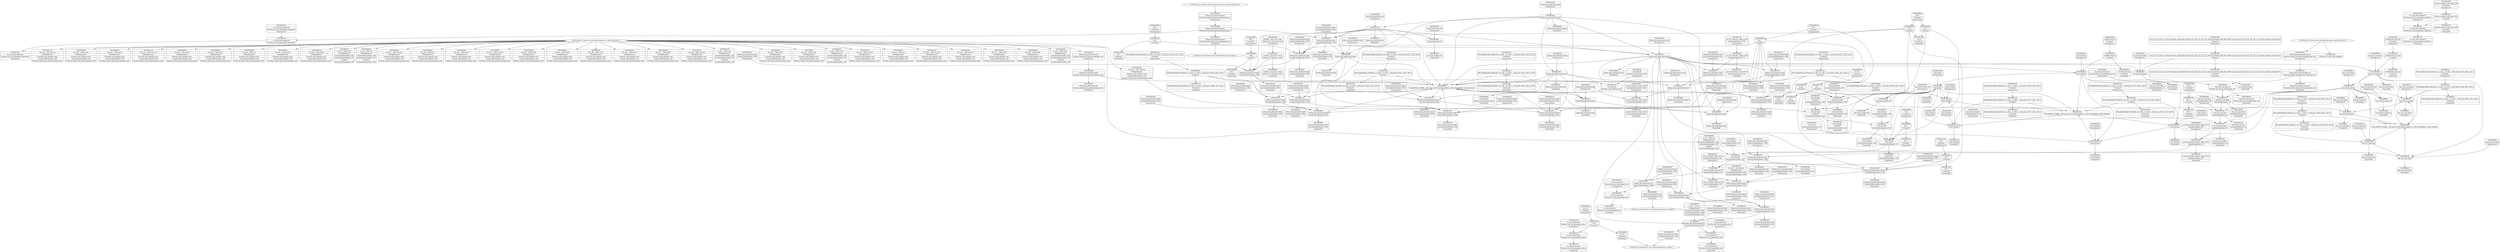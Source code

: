 digraph {
	CE0x48ff750 [shape=record,shape=Mrecord,label="{CE0x48ff750|key_ref_to_ptr:tmp2}"]
	CE0x48e0530 [shape=record,shape=Mrecord,label="{CE0x48e0530|i32_(i32,_i32,_i16,_i32,_%struct.common_audit_data*)*_bitcast_(i32_(i32,_i32,_i16,_i32,_%struct.common_audit_data.495*)*_avc_has_perm_to_i32_(i32,_i32,_i16,_i32,_%struct.common_audit_data*)*)|*Constant*}"]
	CE0x48c4290 [shape=record,shape=Mrecord,label="{CE0x48c4290|avc_has_perm:entry|*SummSource*}"]
	CE0x48fd4d0 [shape=record,shape=Mrecord,label="{CE0x48fd4d0|cred_sid:tmp6|security/selinux/hooks.c,197|*SummSink*}"]
	CE0x48d0730 [shape=record,shape=Mrecord,label="{CE0x48d0730|128:_i8*,_:_CRE_44,48_|*MultipleSource*|Function::cred_sid&Arg::cred::|security/selinux/hooks.c,196|Function::selinux_key_permission&Arg::cred::}"]
	CE0x48c0580 [shape=record,shape=Mrecord,label="{CE0x48c0580|selinux_key_permission:tmp8|security/selinux/hooks.c,5786|*SummSink*}"]
	CE0x48dab10 [shape=record,shape=Mrecord,label="{CE0x48dab10|i16_43|*Constant*}"]
	CE0x48fcec0 [shape=record,shape=Mrecord,label="{CE0x48fcec0|4:_i32,_:_CRE_16,20_|*MultipleSource*|security/selinux/hooks.c,196|security/selinux/hooks.c,197|*LoadInst*|security/selinux/hooks.c,196}"]
	CE0x48b0c90 [shape=record,shape=Mrecord,label="{CE0x48b0c90|key_ref_to_ptr:key_ref|Function::key_ref_to_ptr&Arg::key_ref::|*SummSink*}"]
	CE0x48ca480 [shape=record,shape=Mrecord,label="{CE0x48ca480|selinux_key_permission:tmp7|security/selinux/hooks.c,5784|*SummSource*}"]
	CE0x48aec30 [shape=record,shape=Mrecord,label="{CE0x48aec30|i64_1|*Constant*|*SummSource*}"]
	CE0x48cf420 [shape=record,shape=Mrecord,label="{CE0x48cf420|selinux_key_permission:tmp1|*SummSink*}"]
	CE0x48b5b20 [shape=record,shape=Mrecord,label="{CE0x48b5b20|4:_i32,_:_CRE_0,4_|*MultipleSource*|security/selinux/hooks.c,196|security/selinux/hooks.c,197|*LoadInst*|security/selinux/hooks.c,196}"]
	CE0x48b2cd0 [shape=record,shape=Mrecord,label="{CE0x48b2cd0|selinux_key_permission:if.then|*SummSource*}"]
	CE0x48c8d70 [shape=record,shape=Mrecord,label="{CE0x48c8d70|selinux_key_permission:if.then|*SummSink*}"]
	CE0x48fd800 [shape=record,shape=Mrecord,label="{CE0x48fd800|i32_1|*Constant*}"]
	CE0x49013c0 [shape=record,shape=Mrecord,label="{CE0x49013c0|i64_-2|*Constant*|*SummSink*}"]
	CE0x48e27f0 [shape=record,shape=Mrecord,label="{CE0x48e27f0|selinux_key_permission:tmp13|security/selinux/hooks.c,5792|*SummSink*}"]
	CE0x48c3f40 [shape=record,shape=Mrecord,label="{CE0x48c3f40|selinux_key_permission:tmp10|security/selinux/hooks.c,5789|*SummSink*}"]
	CE0x48e1860 [shape=record,shape=Mrecord,label="{CE0x48e1860|128:_i8*,_:_CRE_136,144_|*MultipleSource*|Function::cred_sid&Arg::cred::|security/selinux/hooks.c,196|Function::selinux_key_permission&Arg::cred::}"]
	CE0x48a4a20 [shape=record,shape=Mrecord,label="{CE0x48a4a20|i64_0|*Constant*}"]
	CE0x48fe890 [shape=record,shape=Mrecord,label="{CE0x48fe890|key_ref_to_ptr:bb|*SummSource*}"]
	CE0x5c87c90 [shape=record,shape=Mrecord,label="{CE0x5c87c90|i64*_getelementptr_inbounds_(_6_x_i64_,_6_x_i64_*___llvm_gcov_ctr421,_i64_0,_i64_4)|*Constant*|*SummSource*}"]
	CE0x48bdb30 [shape=record,shape=Mrecord,label="{CE0x48bdb30|200:_i8*,_:_CR_200,208_|*MultipleSource*|security/selinux/hooks.c,5788|security/selinux/hooks.c,5789}"]
	CE0x48e2c50 [shape=record,shape=Mrecord,label="{CE0x48e2c50|selinux_key_permission:tmp14|security/selinux/hooks.c,5792}"]
	CE0x48ae8c0 [shape=record,shape=Mrecord,label="{CE0x48ae8c0|_call_void_mcount()_#3|*SummSink*}"]
	CE0x48ccc30 [shape=record,shape=Mrecord,label="{CE0x48ccc30|selinux_key_permission:retval.0}"]
	CE0x48ebd90 [shape=record,shape=Mrecord,label="{CE0x48ebd90|selinux_key_permission:cred|Function::selinux_key_permission&Arg::cred::}"]
	CE0x48e4080 [shape=record,shape=Mrecord,label="{CE0x48e4080|selinux_key_permission:call1|security/selinux/hooks.c,5788|*SummSink*}"]
	CE0x4900650 [shape=record,shape=Mrecord,label="{CE0x4900650|key_ref_to_ptr:tmp4|include/linux/key.h,116|*SummSink*}"]
	CE0x48c4390 [shape=record,shape=Mrecord,label="{CE0x48c4390|avc_has_perm:entry|*SummSink*}"]
	CE0x48b8e10 [shape=record,shape=Mrecord,label="{CE0x48b8e10|selinux_key_permission:bb|*SummSink*}"]
	CE0x48c3400 [shape=record,shape=Mrecord,label="{CE0x48c3400|cred_sid:bb|*SummSink*}"]
	CE0x48b63d0 [shape=record,shape=Mrecord,label="{CE0x48b63d0|selinux_key_permission:tmp4|security/selinux/hooks.c,5783|*SummSink*}"]
	CE0x48e2e80 [shape=record,shape=Mrecord,label="{CE0x48e2e80|selinux_key_permission:tmp14|security/selinux/hooks.c,5792|*SummSink*}"]
	CE0x48ad620 [shape=record,shape=Mrecord,label="{CE0x48ad620|selinux_key_permission:perm|Function::selinux_key_permission&Arg::perm::}"]
	CE0x48c6c20 [shape=record,shape=Mrecord,label="{CE0x48c6c20|i64*_getelementptr_inbounds_(_2_x_i64_,_2_x_i64_*___llvm_gcov_ctr131,_i64_0,_i64_1)|*Constant*|*SummSource*}"]
	CE0x48dbce0 [shape=record,shape=Mrecord,label="{CE0x48dbce0|128:_i8*,_:_CRE_8,16_|*MultipleSource*|Function::cred_sid&Arg::cred::|security/selinux/hooks.c,196|Function::selinux_key_permission&Arg::cred::}"]
	CE0x48e87f0 [shape=record,shape=Mrecord,label="{CE0x48e87f0|GLOBAL:cred_sid|*Constant*}"]
	CE0x4900580 [shape=record,shape=Mrecord,label="{CE0x4900580|key_ref_to_ptr:tmp4|include/linux/key.h,116|*SummSource*}"]
	CE0x48c09e0 [shape=record,shape=Mrecord,label="{CE0x48c09e0|selinux_key_permission:tmp3|security/selinux/hooks.c,5783}"]
	CE0x48e3fa0 [shape=record,shape=Mrecord,label="{CE0x48e3fa0|selinux_key_permission:call1|security/selinux/hooks.c,5788|*SummSource*}"]
	"CONST[source:1(input),value:2(dynamic)][purpose:{object}][SrcIdx:0]"
	CE0x48afe10 [shape=record,shape=Mrecord,label="{CE0x48afe10|selinux_key_permission:if.end}"]
	CE0x48fea80 [shape=record,shape=Mrecord,label="{CE0x48fea80|i64*_getelementptr_inbounds_(_2_x_i64_,_2_x_i64_*___llvm_gcov_ctr422,_i64_0,_i64_0)|*Constant*}"]
	CE0x48fdd20 [shape=record,shape=Mrecord,label="{CE0x48fdd20|cred_sid:sid|security/selinux/hooks.c,197}"]
	CE0x48c0c70 [shape=record,shape=Mrecord,label="{CE0x48c0c70|i64_2|*Constant*}"]
	CE0x48febf0 [shape=record,shape=Mrecord,label="{CE0x48febf0|key_ref_to_ptr:tmp|*SummSink*}"]
	CE0x48e8860 [shape=record,shape=Mrecord,label="{CE0x48e8860|selinux_key_permission:call|security/selinux/hooks.c,5786|*SummSink*}"]
	CE0x48cc7a0 [shape=record,shape=Mrecord,label="{CE0x48cc7a0|_ret_i32_%retval.0,_!dbg_!27728|security/selinux/avc.c,775|*SummSource*}"]
	CE0x48e0400 [shape=record,shape=Mrecord,label="{CE0x48e0400|selinux_key_permission:call3|security/selinux/hooks.c,5791|*SummSink*}"]
	CE0x48baac0 [shape=record,shape=Mrecord,label="{CE0x48baac0|i64_1|*Constant*|*SummSink*}"]
	CE0x48bc160 [shape=record,shape=Mrecord,label="{CE0x48bc160|avc_has_perm:tclass|Function::avc_has_perm&Arg::tclass::|*SummSource*}"]
	CE0x48b9b20 [shape=record,shape=Mrecord,label="{CE0x48b9b20|key_ref_to_ptr:entry|*SummSource*}"]
	CE0x48d0390 [shape=record,shape=Mrecord,label="{CE0x48d0390|128:_i8*,_:_CRE_36,40_|*MultipleSource*|Function::cred_sid&Arg::cred::|security/selinux/hooks.c,196|Function::selinux_key_permission&Arg::cred::}"]
	CE0x48c47f0 [shape=record,shape=Mrecord,label="{CE0x48c47f0|avc_has_perm:ssid|Function::avc_has_perm&Arg::ssid::|*SummSink*}"]
	CE0x48fc0f0 [shape=record,shape=Mrecord,label="{CE0x48fc0f0|128:_i8*,_:_CRE_152,160_|*MultipleSource*|Function::cred_sid&Arg::cred::|security/selinux/hooks.c,196|Function::selinux_key_permission&Arg::cred::}"]
	CE0x48acde0 [shape=record,shape=Mrecord,label="{CE0x48acde0|selinux_key_permission:entry}"]
	CE0x48bd680 [shape=record,shape=Mrecord,label="{CE0x48bd680|selinux_key_permission:entry|*SummSink*}"]
	CE0x48caa90 [shape=record,shape=Mrecord,label="{CE0x48caa90|_ret_%struct.key*_%tmp5,_!dbg_!27715|include/linux/key.h,116|*SummSink*}"]
	CE0x4900160 [shape=record,shape=Mrecord,label="{CE0x4900160|_call_void_mcount()_#3|*SummSource*}"]
	CE0x48ad4c0 [shape=record,shape=Mrecord,label="{CE0x48ad4c0|selinux_key_permission:cmp|security/selinux/hooks.c,5783|*SummSink*}"]
	CE0x48b66e0 [shape=record,shape=Mrecord,label="{CE0x48b66e0|_ret_i32_%tmp6,_!dbg_!27716|security/selinux/hooks.c,197|*SummSink*}"]
	CE0x48ceff0 [shape=record,shape=Mrecord,label="{CE0x48ceff0|i64*_getelementptr_inbounds_(_6_x_i64_,_6_x_i64_*___llvm_gcov_ctr421,_i64_0,_i64_0)|*Constant*|*SummSink*}"]
	CE0x48adc20 [shape=record,shape=Mrecord,label="{CE0x48adc20|i64_2|*Constant*|*SummSource*}"]
	CE0x48cde60 [shape=record,shape=Mrecord,label="{CE0x48cde60|GLOBAL:key_ref_to_ptr|*Constant*|*SummSource*}"]
	CE0x48fc660 [shape=record,shape=Mrecord,label="{CE0x48fc660|cred_sid:tmp4|*LoadInst*|security/selinux/hooks.c,196}"]
	CE0x48bc900 [shape=record,shape=Mrecord,label="{CE0x48bc900|%struct.common_audit_data*_null|*Constant*|*SummSource*}"]
	CE0x48b8ef0 [shape=record,shape=Mrecord,label="{CE0x48b8ef0|selinux_key_permission:tmp5|security/selinux/hooks.c,5783}"]
	CE0x5c87c20 [shape=record,shape=Mrecord,label="{CE0x5c87c20|i64*_getelementptr_inbounds_(_6_x_i64_,_6_x_i64_*___llvm_gcov_ctr421,_i64_0,_i64_4)|*Constant*}"]
	CE0x48d0ad0 [shape=record,shape=Mrecord,label="{CE0x48d0ad0|128:_i8*,_:_CRE_52,56_|*MultipleSource*|Function::cred_sid&Arg::cred::|security/selinux/hooks.c,196|Function::selinux_key_permission&Arg::cred::}"]
	CE0x48cd5f0 [shape=record,shape=Mrecord,label="{CE0x48cd5f0|i32_(i32,_i32,_i16,_i32,_%struct.common_audit_data*)*_bitcast_(i32_(i32,_i32,_i16,_i32,_%struct.common_audit_data.495*)*_avc_has_perm_to_i32_(i32,_i32,_i16,_i32,_%struct.common_audit_data*)*)|*Constant*|*SummSource*}"]
	CE0x48b9020 [shape=record,shape=Mrecord,label="{CE0x48b9020|i64*_getelementptr_inbounds_(_6_x_i64_,_6_x_i64_*___llvm_gcov_ctr421,_i64_0,_i64_3)|*Constant*}"]
	CE0x48e8780 [shape=record,shape=Mrecord,label="{CE0x48e8780|selinux_key_permission:call|security/selinux/hooks.c,5786|*SummSource*}"]
	CE0x48daeb0 [shape=record,shape=Mrecord,label="{CE0x48daeb0|_call_void_mcount()_#3}"]
	CE0x48c6ad0 [shape=record,shape=Mrecord,label="{CE0x48c6ad0|cred_sid:tmp1|*SummSink*}"]
	CE0x48cdf90 [shape=record,shape=Mrecord,label="{CE0x48cdf90|GLOBAL:key_ref_to_ptr|*Constant*|*SummSink*}"]
	CE0x48baf70 [shape=record,shape=Mrecord,label="{CE0x48baf70|selinux_key_permission:call1|security/selinux/hooks.c,5788}"]
	CE0x48aa230 [shape=record,shape=Mrecord,label="{CE0x48aa230|selinux_key_permission:tmp6|security/selinux/hooks.c,5784|*SummSink*}"]
	CE0x48bcc40 [shape=record,shape=Mrecord,label="{CE0x48bcc40|_ret_i32_%retval.0,_!dbg_!27728|security/selinux/avc.c,775}"]
	CE0x48ce550 [shape=record,shape=Mrecord,label="{CE0x48ce550|selinux_key_permission:security|security/selinux/hooks.c,5789|*SummSource*}"]
	CE0x48cc170 [shape=record,shape=Mrecord,label="{CE0x48cc170|i32_5|*Constant*|*SummSink*}"]
	CE0x48dafe0 [shape=record,shape=Mrecord,label="{CE0x48dafe0|i32_0|*Constant*}"]
	CE0x48e0640 [shape=record,shape=Mrecord,label="{CE0x48e0640|128:_i8*,_:_CRE_56,64_|*MultipleSource*|Function::cred_sid&Arg::cred::|security/selinux/hooks.c,196|Function::selinux_key_permission&Arg::cred::}"]
	CE0x48b12f0 [shape=record,shape=Mrecord,label="{CE0x48b12f0|cred_sid:tmp2|*SummSource*}"]
	CE0x48bcac0 [shape=record,shape=Mrecord,label="{CE0x48bcac0|avc_has_perm:auditdata|Function::avc_has_perm&Arg::auditdata::}"]
	CE0x48c8c60 [shape=record,shape=Mrecord,label="{CE0x48c8c60|selinux_key_permission:cmp|security/selinux/hooks.c,5783}"]
	CE0x48cfc40 [shape=record,shape=Mrecord,label="{CE0x48cfc40|128:_i8*,_:_CRE_16,20_|*MultipleSource*|Function::cred_sid&Arg::cred::|security/selinux/hooks.c,196|Function::selinux_key_permission&Arg::cred::}"]
	CE0x48e0810 [shape=record,shape=Mrecord,label="{CE0x48e0810|128:_i8*,_:_CRE_64,72_|*MultipleSource*|Function::cred_sid&Arg::cred::|security/selinux/hooks.c,196|Function::selinux_key_permission&Arg::cred::}"]
	"CONST[source:1(input),value:2(dynamic)][purpose:{subject}][SrcIdx:2]"
	CE0x48ff3c0 [shape=record,shape=Mrecord,label="{CE0x48ff3c0|i64*_getelementptr_inbounds_(_2_x_i64_,_2_x_i64_*___llvm_gcov_ctr422,_i64_0,_i64_1)|*Constant*|*SummSink*}"]
	CE0x48b2e30 [shape=record,shape=Mrecord,label="{CE0x48b2e30|selinux_key_permission:key_ref|Function::selinux_key_permission&Arg::key_ref::|*SummSource*}"]
	CE0x48df7b0 [shape=record,shape=Mrecord,label="{CE0x48df7b0|selinux_key_permission:sid2|security/selinux/hooks.c,5791|*SummSink*}"]
	CE0x48e0d80 [shape=record,shape=Mrecord,label="{CE0x48e0d80|128:_i8*,_:_CRE_88,89_|*MultipleSource*|Function::cred_sid&Arg::cred::|security/selinux/hooks.c,196|Function::selinux_key_permission&Arg::cred::}"]
	CE0x48ae400 [shape=record,shape=Mrecord,label="{CE0x48ae400|selinux_key_permission:tmp2|security/selinux/hooks.c,5783|*SummSink*}"]
	CE0x48b1760 [shape=record,shape=Mrecord,label="{CE0x48b1760|cred_sid:tmp3|*SummSink*}"]
	CE0x48fc2c0 [shape=record,shape=Mrecord,label="{CE0x48fc2c0|128:_i8*,_:_CRE_160,168_|*MultipleSource*|Function::cred_sid&Arg::cred::|security/selinux/hooks.c,196|Function::selinux_key_permission&Arg::cred::}"]
	CE0x48ca370 [shape=record,shape=Mrecord,label="{CE0x48ca370|selinux_key_permission:tmp7|security/selinux/hooks.c,5784}"]
	CE0x48fd330 [shape=record,shape=Mrecord,label="{CE0x48fd330|cred_sid:tmp6|security/selinux/hooks.c,197|*SummSource*}"]
	CE0x48dad10 [shape=record,shape=Mrecord,label="{CE0x48dad10|%struct.common_audit_data*_null|*Constant*}"]
	CE0x48bc970 [shape=record,shape=Mrecord,label="{CE0x48bc970|%struct.common_audit_data*_null|*Constant*|*SummSink*}"]
	CE0x48fcb30 [shape=record,shape=Mrecord,label="{CE0x48fcb30|key_ref_to_ptr:bb}"]
	CE0x48db3f0 [shape=record,shape=Mrecord,label="{CE0x48db3f0|i32_22|*Constant*|*SummSink*}"]
	CE0x48e6470 [shape=record,shape=Mrecord,label="{CE0x48e6470|selinux_key_permission:tmp9|security/selinux/hooks.c,5786|*SummSink*}"]
	CE0x48e2ef0 [shape=record,shape=Mrecord,label="{CE0x48e2ef0|_ret_i32_%retval.0,_!dbg_!27729|security/selinux/hooks.c,5792}"]
	CE0x48ebd20 [shape=record,shape=Mrecord,label="{CE0x48ebd20|cred_sid:entry|*SummSink*}"]
	CE0x48db5a0 [shape=record,shape=Mrecord,label="{CE0x48db5a0|i32_22|*Constant*|*SummSource*}"]
	CE0x48b16f0 [shape=record,shape=Mrecord,label="{CE0x48b16f0|cred_sid:tmp3|*SummSource*}"]
	CE0x48ffb40 [shape=record,shape=Mrecord,label="{CE0x48ffb40|key_ref_to_ptr:tmp3}"]
	CE0x48b5c60 [shape=record,shape=Mrecord,label="{CE0x48b5c60|4:_i32,_:_CRE_8,12_|*MultipleSource*|security/selinux/hooks.c,196|security/selinux/hooks.c,197|*LoadInst*|security/selinux/hooks.c,196}"]
	CE0x48bbb30 [shape=record,shape=Mrecord,label="{CE0x48bbb30|cred_sid:sid|security/selinux/hooks.c,197|*SummSource*}"]
	CE0x48b23c0 [shape=record,shape=Mrecord,label="{CE0x48b23c0|i64*_getelementptr_inbounds_(_6_x_i64_,_6_x_i64_*___llvm_gcov_ctr421,_i64_0,_i64_3)|*Constant*|*SummSource*}"]
	CE0x49019e0 [shape=record,shape=Mrecord,label="{CE0x49019e0|key_ref_to_ptr:tmp5|include/linux/key.h,116|*SummSource*}"]
	CE0x48cd720 [shape=record,shape=Mrecord,label="{CE0x48cd720|i32_(i32,_i32,_i16,_i32,_%struct.common_audit_data*)*_bitcast_(i32_(i32,_i32,_i16,_i32,_%struct.common_audit_data.495*)*_avc_has_perm_to_i32_(i32,_i32,_i16,_i32,_%struct.common_audit_data*)*)|*Constant*|*SummSink*}"]
	CE0x48c2ac0 [shape=record,shape=Mrecord,label="{CE0x48c2ac0|_ret_i32_%retval.0,_!dbg_!27729|security/selinux/hooks.c,5792|*SummSink*}"]
	CE0x48cc9f0 [shape=record,shape=Mrecord,label="{CE0x48cc9f0|i64*_getelementptr_inbounds_(_6_x_i64_,_6_x_i64_*___llvm_gcov_ctr421,_i64_0,_i64_5)|*Constant*}"]
	CE0x48ffd20 [shape=record,shape=Mrecord,label="{CE0x48ffd20|key_ref_to_ptr:tmp3|*SummSource*}"]
	CE0x48cd040 [shape=record,shape=Mrecord,label="{CE0x48cd040|selinux_key_permission:retval.0|*SummSink*}"]
	CE0x48bc470 [shape=record,shape=Mrecord,label="{CE0x48bc470|avc_has_perm:requested|Function::avc_has_perm&Arg::requested::}"]
	CE0x48bc6c0 [shape=record,shape=Mrecord,label="{CE0x48bc6c0|avc_has_perm:requested|Function::avc_has_perm&Arg::requested::|*SummSink*}"]
	CE0x48ed0a0 [shape=record,shape=Mrecord,label="{CE0x48ed0a0|cred_sid:cred|Function::cred_sid&Arg::cred::|*SummSink*}"]
	CE0x48cce30 [shape=record,shape=Mrecord,label="{CE0x48cce30|selinux_key_permission:retval.0|*SummSource*}"]
	CE0x48c2ff0 [shape=record,shape=Mrecord,label="{CE0x48c2ff0|cred_sid:bb}"]
	CE0x4900740 [shape=record,shape=Mrecord,label="{CE0x4900740|i64_-2|*Constant*}"]
	CE0x48af100 [shape=record,shape=Mrecord,label="{CE0x48af100|selinux_key_permission:return|*SummSource*}"]
	CE0x48ae760 [shape=record,shape=Mrecord,label="{CE0x48ae760|i64_2|*Constant*|*SummSink*}"]
	CE0x48bc550 [shape=record,shape=Mrecord,label="{CE0x48bc550|avc_has_perm:requested|Function::avc_has_perm&Arg::requested::|*SummSource*}"]
	CE0x48df4e0 [shape=record,shape=Mrecord,label="{CE0x48df4e0|selinux_key_permission:sid2|security/selinux/hooks.c,5791}"]
	CE0x48c2990 [shape=record,shape=Mrecord,label="{CE0x48c2990|_ret_i32_%retval.0,_!dbg_!27729|security/selinux/hooks.c,5792|*SummSource*}"]
	CE0x48ce160 [shape=record,shape=Mrecord,label="{CE0x48ce160|key_ref_to_ptr:entry}"]
	"CONST[source:1(input),value:2(dynamic)][purpose:{operation}][SrcIdx:1]"
	CE0x48ff7c0 [shape=record,shape=Mrecord,label="{CE0x48ff7c0|key_ref_to_ptr:tmp2|*SummSource*}"]
	CE0x48afb50 [shape=record,shape=Mrecord,label="{CE0x48afb50|i32_0|*Constant*|*SummSource*}"]
	CE0x4901970 [shape=record,shape=Mrecord,label="{CE0x4901970|key_ref_to_ptr:tmp5|include/linux/key.h,116}"]
	CE0x48b9cf0 [shape=record,shape=Mrecord,label="{CE0x48b9cf0|selinux_key_permission:key_ref|Function::selinux_key_permission&Arg::key_ref::}"]
	CE0x48af470 [shape=record,shape=Mrecord,label="{CE0x48af470|i64_1|*Constant*}"]
	CE0x48c3da0 [shape=record,shape=Mrecord,label="{CE0x48c3da0|selinux_key_permission:tmp10|security/selinux/hooks.c,5789}"]
	CE0x48b0630 [shape=record,shape=Mrecord,label="{CE0x48b0630|GLOBAL:__llvm_gcov_ctr421|Global_var:__llvm_gcov_ctr421}"]
	CE0x48bba30 [shape=record,shape=Mrecord,label="{CE0x48bba30|GLOBAL:__llvm_gcov_ctr421|Global_var:__llvm_gcov_ctr421|*SummSink*}"]
	CE0x48b0d00 [shape=record,shape=Mrecord,label="{CE0x48b0d00|_ret_%struct.key*_%tmp5,_!dbg_!27715|include/linux/key.h,116|*SummSource*}"]
	CE0x48ffed0 [shape=record,shape=Mrecord,label="{CE0x48ffed0|_call_void_mcount()_#3}"]
	CE0x48aa1c0 [shape=record,shape=Mrecord,label="{CE0x48aa1c0|selinux_key_permission:tmp6|security/selinux/hooks.c,5784}"]
	CE0x48defa0 [shape=record,shape=Mrecord,label="{CE0x48defa0|avc_has_perm:tsid|Function::avc_has_perm&Arg::tsid::|*SummSource*}"]
	CE0x48dfa50 [shape=record,shape=Mrecord,label="{CE0x48dfa50|0:_i32,_:_CR_0,4_|*MultipleSource*|security/selinux/hooks.c,5789|security/selinux/hooks.c,5789|security/selinux/hooks.c,5791}"]
	"CONST[source:0(mediator),value:0(static)][purpose:{operation}]"
	CE0x48cfea0 [shape=record,shape=Mrecord,label="{CE0x48cfea0|128:_i8*,_:_CRE_20,24_|*MultipleSource*|Function::cred_sid&Arg::cred::|security/selinux/hooks.c,196|Function::selinux_key_permission&Arg::cred::}"]
	CE0x48b9c10 [shape=record,shape=Mrecord,label="{CE0x48b9c10|key_ref_to_ptr:entry|*SummSink*}"]
	CE0x48cc100 [shape=record,shape=Mrecord,label="{CE0x48cc100|i32_5|*Constant*|*SummSource*}"]
	CE0x48cc530 [shape=record,shape=Mrecord,label="{CE0x48cc530|avc_has_perm:auditdata|Function::avc_has_perm&Arg::auditdata::|*SummSink*}"]
	CE0x4900db0 [shape=record,shape=Mrecord,label="{CE0x4900db0|COLLAPSED:_GCMRE___llvm_gcov_ctr422_internal_global_2_x_i64_zeroinitializer:_elem_0:default:}"]
	CE0x48db330 [shape=record,shape=Mrecord,label="{CE0x48db330|i32_22|*Constant*}"]
	CE0x48cc2d0 [shape=record,shape=Mrecord,label="{CE0x48cc2d0|selinux_key_permission:security|security/selinux/hooks.c,5789}"]
	CE0x48fe9f0 [shape=record,shape=Mrecord,label="{CE0x48fe9f0|key_ref_to_ptr:bb|*SummSink*}"]
	CE0x48bb660 [shape=record,shape=Mrecord,label="{CE0x48bb660|i64_0|*Constant*|*SummSink*}"]
	CE0x48a45b0 [shape=record,shape=Mrecord,label="{CE0x48a45b0|_ret_%struct.key*_%tmp5,_!dbg_!27715|include/linux/key.h,116}"]
	"CONST[source:0(mediator),value:2(dynamic)][purpose:{subject}]"
	CE0x48acce0 [shape=record,shape=Mrecord,label="{CE0x48acce0|selinux_key_permission:bb}"]
	CE0x48e2350 [shape=record,shape=Mrecord,label="{CE0x48e2350|cred_sid:tmp|*SummSource*}"]
	CE0x48cc5d0 [shape=record,shape=Mrecord,label="{CE0x48cc5d0|avc_has_perm:auditdata|Function::avc_has_perm&Arg::auditdata::|*SummSource*}"]
	CE0x49016f0 [shape=record,shape=Mrecord,label="{CE0x49016f0|key_ref_to_ptr:and|include/linux/key.h,116|*SummSource*}"]
	CE0x48cffa0 [shape=record,shape=Mrecord,label="{CE0x48cffa0|128:_i8*,_:_CRE_24,28_|*MultipleSource*|Function::cred_sid&Arg::cred::|security/selinux/hooks.c,196|Function::selinux_key_permission&Arg::cred::}"]
	CE0x48a5120 [shape=record,shape=Mrecord,label="{CE0x48a5120|selinux_key_permission:entry|*SummSource*}"]
	CE0x48beab0 [shape=record,shape=Mrecord,label="{CE0x48beab0|i16_43|*Constant*|*SummSource*}"]
	CE0x48b1360 [shape=record,shape=Mrecord,label="{CE0x48b1360|cred_sid:tmp2|*SummSink*}"]
	CE0x48b5a10 [shape=record,shape=Mrecord,label="{CE0x48b5a10|selinux_key_permission:tmp|*SummSource*}"]
	CE0x48dfac0 [shape=record,shape=Mrecord,label="{CE0x48dfac0|selinux_key_permission:tmp12|security/selinux/hooks.c,5791}"]
	CE0x48fcdc0 [shape=record,shape=Mrecord,label="{CE0x48fcdc0|4:_i32,_:_CRE_12,16_|*MultipleSource*|security/selinux/hooks.c,196|security/selinux/hooks.c,197|*LoadInst*|security/selinux/hooks.c,196}"]
	CE0x48e14c0 [shape=record,shape=Mrecord,label="{CE0x48e14c0|128:_i8*,_:_CRE_120,128_|*MultipleSource*|Function::cred_sid&Arg::cred::|security/selinux/hooks.c,196|Function::selinux_key_permission&Arg::cred::}"]
	CE0x48ad8e0 [shape=record,shape=Mrecord,label="{CE0x48ad8e0|selinux_key_permission:if.end|*SummSink*}"]
	CE0x48c6d50 [shape=record,shape=Mrecord,label="{CE0x48c6d50|i64*_getelementptr_inbounds_(_2_x_i64_,_2_x_i64_*___llvm_gcov_ctr131,_i64_0,_i64_1)|*Constant*|*SummSink*}"]
	CE0x4901240 [shape=record,shape=Mrecord,label="{CE0x4901240|i64_-2|*Constant*|*SummSource*}"]
	CE0x48db680 [shape=record,shape=Mrecord,label="{CE0x48db680|cred_sid:security|security/selinux/hooks.c,196}"]
	CE0x48b5b90 [shape=record,shape=Mrecord,label="{CE0x48b5b90|4:_i32,_:_CRE_4,8_|*MultipleSource*|security/selinux/hooks.c,196|security/selinux/hooks.c,197|*LoadInst*|security/selinux/hooks.c,196}"]
	CE0x48db610 [shape=record,shape=Mrecord,label="{CE0x48db610|128:_i8*,_:_CRE_0,4_|*MultipleSource*|Function::cred_sid&Arg::cred::|security/selinux/hooks.c,196|Function::selinux_key_permission&Arg::cred::}"]
	CE0x48df610 [shape=record,shape=Mrecord,label="{CE0x48df610|selinux_key_permission:sid2|security/selinux/hooks.c,5791|*SummSource*}"]
	CE0x48e12f0 [shape=record,shape=Mrecord,label="{CE0x48e12f0|128:_i8*,_:_CRE_112,120_|*MultipleSource*|Function::cred_sid&Arg::cred::|security/selinux/hooks.c,196|Function::selinux_key_permission&Arg::cred::}"]
	CE0x48d5120 [shape=record,shape=Mrecord,label="{CE0x48d5120|selinux_key_permission:tmp9|security/selinux/hooks.c,5786}"]
	CE0x48d2130 [shape=record,shape=Mrecord,label="{CE0x48d2130|GLOBAL:key_ref_to_ptr|*Constant*}"]
	"CONST[source:0(mediator),value:2(dynamic)][purpose:{object}]"
	CE0x4900310 [shape=record,shape=Mrecord,label="{CE0x4900310|key_ref_to_ptr:tmp4|include/linux/key.h,116}"]
	CE0x48ecf30 [shape=record,shape=Mrecord,label="{CE0x48ecf30|_ret_i32_%tmp6,_!dbg_!27716|security/selinux/hooks.c,197}"]
	CE0x48e0090 [shape=record,shape=Mrecord,label="{CE0x48e0090|selinux_key_permission:tmp12|security/selinux/hooks.c,5791|*SummSink*}"]
	CE0x5f62160 [shape=record,shape=Mrecord,label="{CE0x5f62160|selinux_key_permission:tmp7|security/selinux/hooks.c,5784|*SummSink*}"]
	CE0x48b1820 [shape=record,shape=Mrecord,label="{CE0x48b1820|_call_void_mcount()_#3|*SummSource*}"]
	CE0x48bebe0 [shape=record,shape=Mrecord,label="{CE0x48bebe0|i16_43|*Constant*|*SummSink*}"]
	CE0x48fc490 [shape=record,shape=Mrecord,label="{CE0x48fc490|128:_i8*,_:_CRE_168,176_|*MultipleSource*|Function::cred_sid&Arg::cred::|security/selinux/hooks.c,196|Function::selinux_key_permission&Arg::cred::}"]
	CE0x48df1f0 [shape=record,shape=Mrecord,label="{CE0x48df1f0|selinux_key_permission:tmp11|security/selinux/hooks.c,5789|*SummSink*}"]
	CE0x48e2780 [shape=record,shape=Mrecord,label="{CE0x48e2780|selinux_key_permission:tmp13|security/selinux/hooks.c,5792|*SummSource*}"]
	CE0x48ae970 [shape=record,shape=Mrecord,label="{CE0x48ae970|selinux_key_permission:return}"]
	CE0x48c4750 [shape=record,shape=Mrecord,label="{CE0x48c4750|avc_has_perm:ssid|Function::avc_has_perm&Arg::ssid::|*SummSource*}"]
	CE0x48b7730 [shape=record,shape=Mrecord,label="{CE0x48b7730|i64*_getelementptr_inbounds_(_6_x_i64_,_6_x_i64_*___llvm_gcov_ctr421,_i64_0,_i64_3)|*Constant*|*SummSink*}"]
	CE0x48dfd70 [shape=record,shape=Mrecord,label="{CE0x48dfd70|selinux_key_permission:call3|security/selinux/hooks.c,5791}"]
	CE0x48ee1a0 [shape=record,shape=Mrecord,label="{CE0x48ee1a0|_ret_i32_%tmp6,_!dbg_!27716|security/selinux/hooks.c,197|*SummSource*}"]
	CE0x655c680 [shape=record,shape=Mrecord,label="{CE0x655c680|i64*_getelementptr_inbounds_(_6_x_i64_,_6_x_i64_*___llvm_gcov_ctr421,_i64_0,_i64_4)|*Constant*|*SummSink*}"]
	CE0x48e09e0 [shape=record,shape=Mrecord,label="{CE0x48e09e0|128:_i8*,_:_CRE_72,80_|*MultipleSource*|Function::cred_sid&Arg::cred::|security/selinux/hooks.c,196|Function::selinux_key_permission&Arg::cred::}"]
	CE0x48cd8c0 [shape=record,shape=Mrecord,label="{CE0x48cd8c0|avc_has_perm:entry}"]
	CE0x4900200 [shape=record,shape=Mrecord,label="{CE0x4900200|_call_void_mcount()_#3|*SummSink*}"]
	CE0x48c3280 [shape=record,shape=Mrecord,label="{CE0x48c3280|cred_sid:bb|*SummSource*}"]
	CE0x48e9a00 [shape=record,shape=Mrecord,label="{CE0x48e9a00|GLOBAL:cred_sid|*Constant*|*SummSource*}"]
	CE0x48c3e70 [shape=record,shape=Mrecord,label="{CE0x48c3e70|selinux_key_permission:tmp10|security/selinux/hooks.c,5789|*SummSource*}"]
	CE0x48ae0f0 [shape=record,shape=Mrecord,label="{CE0x48ae0f0|selinux_key_permission:if.then}"]
	CE0x48fd950 [shape=record,shape=Mrecord,label="{CE0x48fd950|i32_1|*Constant*|*SummSource*}"]
	CE0x48adee0 [shape=record,shape=Mrecord,label="{CE0x48adee0|selinux_key_permission:tmp4|security/selinux/hooks.c,5783|*SummSource*}"]
	CE0x4901b60 [shape=record,shape=Mrecord,label="{CE0x4901b60|key_ref_to_ptr:tmp5|include/linux/key.h,116|*SummSink*}"]
	CE0x48dfbd0 [shape=record,shape=Mrecord,label="{CE0x48dfbd0|selinux_key_permission:tmp12|security/selinux/hooks.c,5791|*SummSource*}"]
	CE0x48e2710 [shape=record,shape=Mrecord,label="{CE0x48e2710|selinux_key_permission:tmp13|security/selinux/hooks.c,5792}"]
	CE0x48ab520 [shape=record,shape=Mrecord,label="{CE0x48ab520|selinux_key_permission:bb|*SummSource*}"]
	CE0x48b57e0 [shape=record,shape=Mrecord,label="{CE0x48b57e0|i64*_getelementptr_inbounds_(_6_x_i64_,_6_x_i64_*___llvm_gcov_ctr421,_i64_0,_i64_0)|*Constant*|*SummSource*}"]
	CE0x48afcb0 [shape=record,shape=Mrecord,label="{CE0x48afcb0|_call_void_mcount()_#3}"]
	CE0x48af9f0 [shape=record,shape=Mrecord,label="{CE0x48af9f0|COLLAPSED:_GCMRE___llvm_gcov_ctr421_internal_global_6_x_i64_zeroinitializer:_elem_0:default:}"]
	CE0x48c25a0 [shape=record,shape=Mrecord,label="{CE0x48c25a0|i64*_getelementptr_inbounds_(_6_x_i64_,_6_x_i64_*___llvm_gcov_ctr421,_i64_0,_i64_5)|*Constant*|*SummSink*}"]
	CE0x4901650 [shape=record,shape=Mrecord,label="{CE0x4901650|key_ref_to_ptr:and|include/linux/key.h,116}"]
	CE0x48b04f0 [shape=record,shape=Mrecord,label="{CE0x48b04f0|selinux_key_permission:if.end|*SummSource*}"]
	CE0x48db840 [shape=record,shape=Mrecord,label="{CE0x48db840|cred_sid:security|security/selinux/hooks.c,196|*SummSink*}"]
	CE0x48b4520 [shape=record,shape=Mrecord,label="{CE0x48b4520|selinux_key_permission:tmp11|security/selinux/hooks.c,5789}"]
	CE0x48a5540 [shape=record,shape=Mrecord,label="{CE0x48a5540|selinux_key_permission:tmp2|security/selinux/hooks.c,5783}"]
	CE0x48b28b0 [shape=record,shape=Mrecord,label="{CE0x48b28b0|_call_void_mcount()_#3|*SummSource*}"]
	CE0x48eab10 [shape=record,shape=Mrecord,label="{CE0x48eab10|cred_sid:entry}"]
	CE0x48e7690 [shape=record,shape=Mrecord,label="{CE0x48e7690|selinux_key_permission:call|security/selinux/hooks.c,5786}"]
	CE0x48b0b10 [shape=record,shape=Mrecord,label="{CE0x48b0b10|key_ref_to_ptr:key_ref|Function::key_ref_to_ptr&Arg::key_ref::|*SummSource*}"]
	CE0x48aefa0 [shape=record,shape=Mrecord,label="{CE0x48aefa0|selinux_key_permission:tmp2|security/selinux/hooks.c,5783|*SummSource*}"]
	CE0x48dc6a0 [shape=record,shape=Mrecord,label="{CE0x48dc6a0|i64*_getelementptr_inbounds_(_2_x_i64_,_2_x_i64_*___llvm_gcov_ctr131,_i64_0,_i64_0)|*Constant*}"]
	CE0x48e0bb0 [shape=record,shape=Mrecord,label="{CE0x48e0bb0|128:_i8*,_:_CRE_80,88_|*MultipleSource*|Function::cred_sid&Arg::cred::|security/selinux/hooks.c,196|Function::selinux_key_permission&Arg::cred::}"]
	CE0x48c0470 [shape=record,shape=Mrecord,label="{CE0x48c0470|i64*_getelementptr_inbounds_(_2_x_i64_,_2_x_i64_*___llvm_gcov_ctr422,_i64_0,_i64_0)|*Constant*|*SummSink*}"]
	CE0x48b2140 [shape=record,shape=Mrecord,label="{CE0x48b2140|i64*_getelementptr_inbounds_(_2_x_i64_,_2_x_i64_*___llvm_gcov_ctr131,_i64_0,_i64_1)|*Constant*}"]
	CE0x48e6320 [shape=record,shape=Mrecord,label="{CE0x48e6320|selinux_key_permission:tmp9|security/selinux/hooks.c,5786|*SummSource*}"]
	CE0x48b6260 [shape=record,shape=Mrecord,label="{CE0x48b6260|4:_i32,_:_CRE_20,24_|*MultipleSource*|security/selinux/hooks.c,196|security/selinux/hooks.c,197|*LoadInst*|security/selinux/hooks.c,196}"]
	CE0x48fd670 [shape=record,shape=Mrecord,label="{CE0x48fd670|cred_sid:tmp5|security/selinux/hooks.c,196|*SummSource*}"]
	CE0x48c4500 [shape=record,shape=Mrecord,label="{CE0x48c4500|avc_has_perm:ssid|Function::avc_has_perm&Arg::ssid::}"]
	CE0x48cc810 [shape=record,shape=Mrecord,label="{CE0x48cc810|_ret_i32_%retval.0,_!dbg_!27728|security/selinux/avc.c,775|*SummSink*}"]
	CE0x48b1570 [shape=record,shape=Mrecord,label="{CE0x48b1570|cred_sid:tmp3}"]
	CE0x4900e20 [shape=record,shape=Mrecord,label="{CE0x4900e20|key_ref_to_ptr:tmp|*SummSource*}"]
	CE0x48b2a10 [shape=record,shape=Mrecord,label="{CE0x48b2a10|selinux_key_permission:tmp}"]
	CE0x48fdac0 [shape=record,shape=Mrecord,label="{CE0x48fdac0|i32_1|*Constant*|*SummSink*}"]
	CE0x48cd2b0 [shape=record,shape=Mrecord,label="{CE0x48cd2b0|i64*_getelementptr_inbounds_(_6_x_i64_,_6_x_i64_*___llvm_gcov_ctr421,_i64_0,_i64_5)|*Constant*|*SummSource*}"]
	CE0x48e1120 [shape=record,shape=Mrecord,label="{CE0x48e1120|128:_i8*,_:_CRE_104,112_|*MultipleSource*|Function::cred_sid&Arg::cred::|security/selinux/hooks.c,196|Function::selinux_key_permission&Arg::cred::}"]
	CE0x48b2b70 [shape=record,shape=Mrecord,label="{CE0x48b2b70|selinux_key_permission:perm|Function::selinux_key_permission&Arg::perm::|*SummSink*}"]
	CE0x48fecf0 [shape=record,shape=Mrecord,label="{CE0x48fecf0|key_ref_to_ptr:tmp1|*SummSource*}"]
	CE0x48b1f80 [shape=record,shape=Mrecord,label="{CE0x48b1f80|cred_sid:tmp1|*SummSource*}"]
	CE0x48b2f30 [shape=record,shape=Mrecord,label="{CE0x48b2f30|selinux_key_permission:key_ref|Function::selinux_key_permission&Arg::key_ref::|*SummSink*}"]
	CE0x48fd6e0 [shape=record,shape=Mrecord,label="{CE0x48fd6e0|cred_sid:tmp5|security/selinux/hooks.c,196|*SummSink*}"]
	CE0x48fed60 [shape=record,shape=Mrecord,label="{CE0x48fed60|key_ref_to_ptr:tmp1|*SummSink*}"]
	CE0x48fd190 [shape=record,shape=Mrecord,label="{CE0x48fd190|cred_sid:tmp6|security/selinux/hooks.c,197}"]
	CE0x48ae6b0 [shape=record,shape=Mrecord,label="{CE0x48ae6b0|selinux_key_permission:perm|Function::selinux_key_permission&Arg::perm::|*SummSource*}"]
	CE0x48aa2a0 [shape=record,shape=Mrecord,label="{CE0x48aa2a0|selinux_key_permission:tmp6|security/selinux/hooks.c,5784|*SummSource*}"]
	CE0x48d4f70 [shape=record,shape=Mrecord,label="{CE0x48d4f70|cred_sid:tmp}"]
	CE0x48b1f10 [shape=record,shape=Mrecord,label="{CE0x48b1f10|cred_sid:tmp1}"]
	CE0x48ff210 [shape=record,shape=Mrecord,label="{CE0x48ff210|i64*_getelementptr_inbounds_(_2_x_i64_,_2_x_i64_*___llvm_gcov_ctr422,_i64_0,_i64_1)|*Constant*|*SummSource*}"]
	CE0x48d0560 [shape=record,shape=Mrecord,label="{CE0x48d0560|128:_i8*,_:_CRE_40,44_|*MultipleSource*|Function::cred_sid&Arg::cred::|security/selinux/hooks.c,196|Function::selinux_key_permission&Arg::cred::}"]
	CE0x48adf90 [shape=record,shape=Mrecord,label="{CE0x48adf90|selinux_key_permission:tmp1|*SummSource*}"]
	CE0x48dc5a0 [shape=record,shape=Mrecord,label="{CE0x48dc5a0|COLLAPSED:_GCMRE___llvm_gcov_ctr131_internal_global_2_x_i64_zeroinitializer:_elem_0:default:}"]
	CE0x4901450 [shape=record,shape=Mrecord,label="{CE0x4901450|key_ref_to_ptr:and|include/linux/key.h,116|*SummSink*}"]
	CE0x48fdb50 [shape=record,shape=Mrecord,label="{CE0x48fdb50|cred_sid:sid|security/selinux/hooks.c,197|*SummSink*}"]
	CE0x48ecfa0 [shape=record,shape=Mrecord,label="{CE0x48ecfa0|cred_sid:cred|Function::cred_sid&Arg::cred::|*SummSource*}"]
	CE0x48ebe00 [shape=record,shape=Mrecord,label="{CE0x48ebe00|selinux_key_permission:cred|Function::selinux_key_permission&Arg::cred::|*SummSource*}"]
	CE0x48df120 [shape=record,shape=Mrecord,label="{CE0x48df120|selinux_key_permission:tmp11|security/selinux/hooks.c,5789|*SummSource*}"]
	CE0x48c12e0 [shape=record,shape=Mrecord,label="{CE0x48c12e0|i32_0|*Constant*|*SummSink*}"]
	CE0x48ed110 [shape=record,shape=Mrecord,label="{CE0x48ed110|cred_sid:cred|Function::cred_sid&Arg::cred::}"]
	CE0x48c7110 [shape=record,shape=Mrecord,label="{CE0x48c7110|cred_sid:tmp2}"]
	CE0x48bb5f0 [shape=record,shape=Mrecord,label="{CE0x48bb5f0|i64_0|*Constant*|*SummSource*}"]
	CE0x48cabe0 [shape=record,shape=Mrecord,label="{CE0x48cabe0|i32_5|*Constant*}"]
	CE0x48d0900 [shape=record,shape=Mrecord,label="{CE0x48d0900|128:_i8*,_:_CRE_48,52_|*MultipleSource*|Function::cred_sid&Arg::cred::|security/selinux/hooks.c,196|Function::selinux_key_permission&Arg::cred::}"]
	CE0x48cf370 [shape=record,shape=Mrecord,label="{CE0x48cf370|selinux_key_permission:tmp|*SummSink*}"]
	CE0x48ce4b0 [shape=record,shape=Mrecord,label="{CE0x48ce4b0|selinux_key_permission:security|security/selinux/hooks.c,5789|*SummSink*}"]
	CE0x48e02d0 [shape=record,shape=Mrecord,label="{CE0x48e02d0|selinux_key_permission:call3|security/selinux/hooks.c,5791|*SummSource*}"]
	CE0x48e1690 [shape=record,shape=Mrecord,label="{CE0x48e1690|128:_i8*,_:_CRE_128,136_|*MultipleSource*|Function::cred_sid&Arg::cred::|security/selinux/hooks.c,196|Function::selinux_key_permission&Arg::cred::}"]
	CE0x48c0310 [shape=record,shape=Mrecord,label="{CE0x48c0310|i64*_getelementptr_inbounds_(_2_x_i64_,_2_x_i64_*___llvm_gcov_ctr422,_i64_0,_i64_0)|*Constant*|*SummSource*}"]
	CE0x48b8fb0 [shape=record,shape=Mrecord,label="{CE0x48b8fb0|selinux_key_permission:tmp5|security/selinux/hooks.c,5783|*SummSink*}"]
	CE0x48da8c0 [shape=record,shape=Mrecord,label="{CE0x48da8c0|avc_has_perm:tsid|Function::avc_has_perm&Arg::tsid::}"]
	CE0x48fc830 [shape=record,shape=Mrecord,label="{CE0x48fc830|cred_sid:tmp4|*LoadInst*|security/selinux/hooks.c,196|*SummSource*}"]
	CE0x48fec80 [shape=record,shape=Mrecord,label="{CE0x48fec80|key_ref_to_ptr:tmp1}"]
	CE0x48bace0 [shape=record,shape=Mrecord,label="{CE0x48bace0|selinux_key_permission:tmp3|security/selinux/hooks.c,5783|*SummSink*}"]
	CE0x48b6360 [shape=record,shape=Mrecord,label="{CE0x48b6360|selinux_key_permission:tmp5|security/selinux/hooks.c,5783|*SummSource*}"]
	CE0x48ebf00 [shape=record,shape=Mrecord,label="{CE0x48ebf00|selinux_key_permission:cred|Function::selinux_key_permission&Arg::cred::|*SummSink*}"]
	CE0x48c7790 [shape=record,shape=Mrecord,label="{CE0x48c7790|selinux_key_permission:tmp4|security/selinux/hooks.c,5783}"]
	CE0x48ffdc0 [shape=record,shape=Mrecord,label="{CE0x48ffdc0|key_ref_to_ptr:tmp3|*SummSink*}"]
	CE0x48af890 [shape=record,shape=Mrecord,label="{CE0x48af890|selinux_key_permission:tmp1}"]
	CE0x48b0390 [shape=record,shape=Mrecord,label="{CE0x48b0390|i32_0|*Constant*}"]
	CE0x48da9c0 [shape=record,shape=Mrecord,label="{CE0x48da9c0|avc_has_perm:tsid|Function::avc_has_perm&Arg::tsid::|*SummSink*}"]
	CE0x655c6f0 [shape=record,shape=Mrecord,label="{CE0x655c6f0|selinux_key_permission:tmp8|security/selinux/hooks.c,5786|*SummSource*}"]
	CE0x4901f10 [shape=record,shape=Mrecord,label="{CE0x4901f10|VOIDTB_TE:_CE2:_elem_0:default:}"]
	CE0x48ff830 [shape=record,shape=Mrecord,label="{CE0x48ff830|key_ref_to_ptr:tmp2|*SummSink*}"]
	CE0x48e1a30 [shape=record,shape=Mrecord,label="{CE0x48e1a30|128:_i8*,_:_CRE_144,152_|*MultipleSource*|Function::cred_sid&Arg::cred::|security/selinux/hooks.c,196|Function::selinux_key_permission&Arg::cred::}"]
	CE0x48d0260 [shape=record,shape=Mrecord,label="{CE0x48d0260|128:_i8*,_:_CRE_32,36_|*MultipleSource*|Function::cred_sid&Arg::cred::|security/selinux/hooks.c,196|Function::selinux_key_permission&Arg::cred::}"]
	CE0x48e2cc0 [shape=record,shape=Mrecord,label="{CE0x48e2cc0|selinux_key_permission:tmp14|security/selinux/hooks.c,5792|*SummSource*}"]
	CE0x48dbe10 [shape=record,shape=Mrecord,label="{CE0x48dbe10|cred_sid:tmp5|security/selinux/hooks.c,196}"]
	CE0x48d0100 [shape=record,shape=Mrecord,label="{CE0x48d0100|128:_i8*,_:_CRE_28,32_|*MultipleSource*|Function::cred_sid&Arg::cred::|security/selinux/hooks.c,196|Function::selinux_key_permission&Arg::cred::}"]
	CE0x48fca00 [shape=record,shape=Mrecord,label="{CE0x48fca00|cred_sid:tmp4|*LoadInst*|security/selinux/hooks.c,196|*SummSink*}"]
	CE0x48dbb60 [shape=record,shape=Mrecord,label="{CE0x48dbb60|128:_i8*,_:_CRE_4,8_|*MultipleSource*|Function::cred_sid&Arg::cred::|security/selinux/hooks.c,196|Function::selinux_key_permission&Arg::cred::}"]
	CE0x48bc1d0 [shape=record,shape=Mrecord,label="{CE0x48bc1d0|avc_has_perm:tclass|Function::avc_has_perm&Arg::tclass::|*SummSink*}"]
	CE0x48bdf40 [shape=record,shape=Mrecord,label="{CE0x48bdf40|cred_sid:tmp|*SummSink*}"]
	CE0x48daf20 [shape=record,shape=Mrecord,label="{CE0x48daf20|_call_void_mcount()_#3|*SummSink*}"]
	CE0x48af7e0 [shape=record,shape=Mrecord,label="{CE0x48af7e0|selinux_key_permission:return|*SummSink*}"]
	CE0x48e9990 [shape=record,shape=Mrecord,label="{CE0x48e9990|GLOBAL:cred_sid|*Constant*|*SummSink*}"]
	CE0x48a49b0 [shape=record,shape=Mrecord,label="{CE0x48a49b0|GLOBAL:__llvm_gcov_ctr421|Global_var:__llvm_gcov_ctr421|*SummSource*}"]
	CE0x48eac70 [shape=record,shape=Mrecord,label="{CE0x48eac70|cred_sid:entry|*SummSource*}"]
	CE0x48be100 [shape=record,shape=Mrecord,label="{CE0x48be100|i64_1|*Constant*}"]
	CE0x48c2c80 [shape=record,shape=Mrecord,label="{CE0x48c2c80|i64*_getelementptr_inbounds_(_2_x_i64_,_2_x_i64_*___llvm_gcov_ctr131,_i64_0,_i64_0)|*Constant*|*SummSource*}"]
	CE0x48db770 [shape=record,shape=Mrecord,label="{CE0x48db770|cred_sid:security|security/selinux/hooks.c,196|*SummSource*}"]
	CE0x48b0aa0 [shape=record,shape=Mrecord,label="{CE0x48b0aa0|key_ref_to_ptr:key_ref|Function::key_ref_to_ptr&Arg::key_ref::}"]
	CE0x5dba780 [shape=record,shape=Mrecord,label="{CE0x5dba780|selinux_key_permission:tmp3|security/selinux/hooks.c,5783|*SummSource*}"]
	CE0x48e0f50 [shape=record,shape=Mrecord,label="{CE0x48e0f50|128:_i8*,_:_CRE_96,104_|*MultipleSource*|Function::cred_sid&Arg::cred::|security/selinux/hooks.c,196|Function::selinux_key_permission&Arg::cred::}"]
	CE0x655c760 [shape=record,shape=Mrecord,label="{CE0x655c760|selinux_key_permission:tmp8|security/selinux/hooks.c,5786}"]
	CE0x48ba4c0 [shape=record,shape=Mrecord,label="{CE0x48ba4c0|i64*_getelementptr_inbounds_(_6_x_i64_,_6_x_i64_*___llvm_gcov_ctr421,_i64_0,_i64_0)|*Constant*}"]
	CE0x48fef50 [shape=record,shape=Mrecord,label="{CE0x48fef50|i64*_getelementptr_inbounds_(_2_x_i64_,_2_x_i64_*___llvm_gcov_ctr422,_i64_0,_i64_1)|*Constant*}"]
	CE0x4900d40 [shape=record,shape=Mrecord,label="{CE0x4900d40|key_ref_to_ptr:tmp}"]
	CE0x48dae10 [shape=record,shape=Mrecord,label="{CE0x48dae10|avc_has_perm:tclass|Function::avc_has_perm&Arg::tclass::}"]
	CE0x48c7690 [shape=record,shape=Mrecord,label="{CE0x48c7690|i64*_getelementptr_inbounds_(_2_x_i64_,_2_x_i64_*___llvm_gcov_ctr131,_i64_0,_i64_0)|*Constant*|*SummSink*}"]
	CE0x48af050 [shape=record,shape=Mrecord,label="{CE0x48af050|selinux_key_permission:cmp|security/selinux/hooks.c,5783|*SummSource*}"]
	CE0x48afe10 -> CE0x48ad8e0
	CE0x48c4290 -> CE0x48cd8c0
	CE0x48c7110 -> CE0x48b1570
	"CONST[source:1(input),value:2(dynamic)][purpose:{subject}][SrcIdx:2]" -> CE0x48d0ad0
	CE0x48ecfa0 -> CE0x48ed110
	CE0x48be100 -> CE0x48ffb40
	CE0x48cc7a0 -> CE0x48bcc40
	CE0x48d4f70 -> CE0x48b1f10
	CE0x48e2c50 -> CE0x48e2e80
	CE0x48a5120 -> CE0x48acde0
	CE0x48af470 -> CE0x48af890
	"CONST[source:1(input),value:2(dynamic)][purpose:{subject}][SrcIdx:2]" -> CE0x48e12f0
	CE0x48eab10 -> CE0x48b1f10
	CE0x48ffed0 -> CE0x4900200
	CE0x48ee1a0 -> CE0x48ecf30
	CE0x48e87f0 -> CE0x48eab10
	CE0x48afe10 -> CE0x655c760
	CE0x48fef50 -> CE0x4900db0
	CE0x48e0530 -> CE0x48cd8c0
	CE0x48ae0f0 -> CE0x48aa1c0
	CE0x48fd670 -> CE0x48dbe10
	CE0x4900d40 -> CE0x48febf0
	CE0x48eab10 -> CE0x48dc5a0
	CE0x48acce0 -> CE0x48afe10
	CE0x48fcb30 -> CE0x48ffed0
	CE0x48e1690 -> CE0x48fc660
	"CONST[source:1(input),value:2(dynamic)][purpose:{subject}][SrcIdx:2]" -> CE0x48dbb60
	CE0x48e2710 -> CE0x48e2c50
	"CONST[source:1(input),value:2(dynamic)][purpose:{subject}][SrcIdx:2]" -> CE0x48d0900
	CE0x48e7690 -> CE0x48c4500
	CE0x48b0390 -> CE0x48c12e0
	CE0x48fc830 -> CE0x48fc660
	CE0x48c09e0 -> CE0x48af9f0
	CE0x4900310 -> CE0x4900650
	CE0x48bc160 -> CE0x48dae10
	CE0x48dfd70 -> CE0x48e0400
	CE0x48b4520 -> CE0x48df1f0
	CE0x48cce30 -> CE0x48ccc30
	CE0x48dab10 -> CE0x48bebe0
	CE0x48b1570 -> CE0x48dc5a0
	CE0x48fcb30 -> CE0x4901650
	CE0x48a45b0 -> CE0x48caa90
	CE0x48fcb30 -> CE0x48a45b0
	CE0x48ae970 -> CE0x48ccc30
	CE0x48aec30 -> CE0x48af470
	CE0x48b0630 -> CE0x48c09e0
	CE0x48afe10 -> CE0x48cd8c0
	CE0x48c8c60 -> CE0x48ad4c0
	CE0x48cc2d0 -> CE0x48c3da0
	CE0x48be100 -> CE0x48baac0
	CE0x48e2780 -> CE0x48e2710
	CE0x48dfbd0 -> CE0x48dfac0
	CE0x48adee0 -> CE0x48c7790
	CE0x48b1570 -> CE0x48b1760
	CE0x48b2a10 -> CE0x48cf370
	CE0x48bebe0 -> "CONST[source:0(mediator),value:2(dynamic)][purpose:{object}]"
	CE0x5c87c90 -> CE0x5c87c20
	CE0x48dc6a0 -> CE0x48c7690
	CE0x48b0390 -> CE0x48df4e0
	CE0x48acde0 -> CE0x48ae0f0
	CE0x48aa2a0 -> CE0x48aa1c0
	CE0x48db5a0 -> CE0x48db330
	CE0x48dc5a0 -> CE0x48d4f70
	CE0x48e3fa0 -> CE0x48baf70
	CE0x48c0c70 -> CE0x48ae760
	CE0x48b57e0 -> CE0x48ba4c0
	CE0x48b0630 -> CE0x48bba30
	CE0x48acce0 -> CE0x48c09e0
	CE0x48acce0 -> CE0x48c7790
	"CONST[source:1(input),value:2(dynamic)][purpose:{subject}][SrcIdx:2]" -> CE0x48ebe00
	CE0x48eab10 -> CE0x48d4f70
	CE0x48af100 -> CE0x48ae970
	CE0x48fd190 -> CE0x48ecf30
	CE0x48e0090 -> "CONST[source:0(mediator),value:2(dynamic)][purpose:{object}]"
	CE0x48df4e0 -> CE0x48df7b0
	CE0x48b2b70 -> "CONST[source:0(mediator),value:0(static)][purpose:{operation}]"
	CE0x48b2140 -> CE0x48c6d50
	CE0x48ce160 -> CE0x48fcb30
	CE0x48b0390 -> CE0x48c8c60
	CE0x4901240 -> CE0x4900740
	CE0x48bb5f0 -> CE0x48a4a20
	CE0x48c4500 -> CE0x48c47f0
	"CONST[source:1(input),value:2(dynamic)][purpose:{subject}][SrcIdx:2]" -> CE0x48b5b90
	CE0x48e2710 -> CE0x48e27f0
	CE0x48acde0 -> CE0x48acce0
	CE0x48cabe0 -> CE0x48cc2d0
	CE0x48afe10 -> CE0x48af9f0
	CE0x48c2ff0 -> CE0x48fd190
	CE0x48c4750 -> CE0x48c4500
	CE0x48fc660 -> CE0x48dbe10
	CE0x48b0390 -> CE0x48cc2d0
	CE0x48c2990 -> CE0x48e2ef0
	CE0x48baf70 -> CE0x48e4080
	CE0x48b2cd0 -> CE0x48ae0f0
	CE0x48b2140 -> CE0x48dc5a0
	"CONST[source:1(input),value:2(dynamic)][purpose:{object}][SrcIdx:0]" -> CE0x4901f10
	CE0x48ce160 -> CE0x4900db0
	CE0x48cc5d0 -> CE0x48bcac0
	CE0x48dc6a0 -> CE0x48d4f70
	CE0x48af9f0 -> CE0x48c7790
	CE0x48acce0 -> CE0x48c8c60
	CE0x48afcb0 -> CE0x48ae8c0
	CE0x48d2130 -> CE0x48ce160
	CE0x48dfd70 -> CE0x48ccc30
	CE0x48af890 -> CE0x48cf420
	CE0x48ed110 -> CE0x48ed0a0
	CE0x48b2140 -> CE0x48c7110
	CE0x48da8c0 -> CE0x48da9c0
	CE0x48b16f0 -> CE0x48b1570
	CE0x48ff750 -> CE0x48ff830
	CE0x48afe10 -> CE0x48dfac0
	"CONST[source:1(input),value:2(dynamic)][purpose:{subject}][SrcIdx:2]" -> CE0x48e0640
	CE0x4900740 -> CE0x49013c0
	CE0x48ff750 -> CE0x48ffb40
	CE0x48ae970 -> CE0x48e2710
	"CONST[source:1(input),value:2(dynamic)][purpose:{subject}][SrcIdx:2]" -> CE0x48d0390
	CE0x48c6c20 -> CE0x48b2140
	CE0x48beab0 -> CE0x48dab10
	CE0x48b1820 -> CE0x48daeb0
	CE0x48b9cf0 -> CE0x48b2f30
	CE0x48ce160 -> CE0x48fec80
	CE0x48b6360 -> CE0x48b8ef0
	CE0x49019e0 -> CE0x4901970
	CE0x48acde0 -> CE0x48ae970
	CE0x48dae10 -> CE0x48bc1d0
	CE0x48c3da0 -> CE0x48b4520
	CE0x48acce0 -> CE0x48afcb0
	CE0x48e8780 -> CE0x48e7690
	CE0x48fdd20 -> CE0x48fd190
	CE0x48ffb40 -> CE0x4900db0
	CE0x48bbb30 -> CE0x48fdd20
	CE0x48db680 -> CE0x48db840
	CE0x48dfa50 -> CE0x48dfac0
	CE0x48afe10 -> CE0x48ce160
	CE0x48ecf30 -> CE0x48e7690
	"CONST[source:1(input),value:2(dynamic)][purpose:{subject}][SrcIdx:2]" -> CE0x48fcdc0
	CE0x48ff7c0 -> CE0x48ff750
	CE0x48fdd20 -> CE0x48fdb50
	CE0x48bcac0 -> CE0x48cc530
	CE0x5c87c20 -> CE0x655c760
	CE0x48fcb30 -> CE0x4900310
	CE0x48af9f0 -> CE0x48aa1c0
	CE0x48dc5a0 -> CE0x48c7110
	CE0x48ca480 -> CE0x48ca370
	CE0x48e2c50 -> CE0x48af9f0
	CE0x48df4e0 -> CE0x48dfac0
	CE0x4900740 -> CE0x4901650
	"CONST[source:1(input),value:2(dynamic)][purpose:{subject}][SrcIdx:2]" -> CE0x48fc2c0
	CE0x48cc9f0 -> CE0x48af9f0
	CE0x48afe10 -> CE0x48e7690
	CE0x48ccc30 -> CE0x48cd040
	CE0x48aefa0 -> CE0x48a5540
	"CONST[source:1(input),value:2(dynamic)][purpose:{subject}][SrcIdx:2]" -> CE0x48d0730
	CE0x48c2ff0 -> CE0x48ecf30
	CE0x48bcc40 -> CE0x48cc810
	CE0x48c8c60 -> CE0x48afe10
	CE0x48ed110 -> CE0x48db680
	CE0x48b28b0 -> CE0x48afcb0
	CE0x48acce0 -> CE0x48a5540
	CE0x48cd5f0 -> CE0x48e0530
	"CONST[source:1(input),value:2(dynamic)][purpose:{subject}][SrcIdx:2]" -> CE0x48db610
	CE0x48dbe10 -> CE0x48fdd20
	CE0x48ae0f0 -> CE0x48ca370
	CE0x48c2ff0 -> CE0x48b1570
	CE0x4900310 -> CE0x4901650
	CE0x48dbe10 -> CE0x48fd6e0
	CE0x48ba4c0 -> CE0x48b2a10
	CE0x48ecf30 -> CE0x48b66e0
	CE0x48ae970 -> CE0x48e2ef0
	CE0x48df120 -> CE0x48b4520
	CE0x48b12f0 -> CE0x48c7110
	CE0x48bc550 -> CE0x48bc470
	CE0x48c2ff0 -> CE0x48fc660
	CE0x48e02d0 -> CE0x48dfd70
	CE0x48acce0 -> CE0x48af9f0
	CE0x48dc6a0 -> CE0x48dc5a0
	CE0x48b1f10 -> CE0x48c6ad0
	CE0x48c2c80 -> CE0x48dc6a0
	"CONST[source:1(input),value:2(dynamic)][purpose:{subject}][SrcIdx:2]" -> CE0x48d0260
	CE0x48cd8c0 -> CE0x48c4390
	CE0x48af890 -> CE0x48af9f0
	CE0x48acde0 -> CE0x48af890
	"CONST[source:1(input),value:2(dynamic)][purpose:{operation}][SrcIdx:1]" -> CE0x48ae6b0
	CE0x48db330 -> CE0x48db680
	"CONST[source:1(input),value:2(dynamic)][purpose:{subject}][SrcIdx:2]" -> CE0x48e0810
	"CONST[source:1(input),value:2(dynamic)][purpose:{subject}][SrcIdx:2]" -> CE0x48d0560
	CE0x48c2ff0 -> CE0x48c3400
	CE0x48c2ff0 -> CE0x48fdd20
	CE0x48c09e0 -> CE0x48bace0
	CE0x48b4520 -> CE0x48df4e0
	CE0x48ff210 -> CE0x48fef50
	CE0x48e8860 -> "CONST[source:0(mediator),value:2(dynamic)][purpose:{subject}]"
	CE0x48a4a20 -> CE0x48c09e0
	CE0x48dafe0 -> CE0x48fdd20
	CE0x48fc660 -> CE0x48fca00
	CE0x48ca370 -> CE0x5f62160
	CE0x48ce160 -> CE0x48b9c10
	CE0x48fcb30 -> CE0x4901970
	CE0x48c2ff0 -> CE0x48db680
	CE0x48cc2d0 -> CE0x48ce4b0
	CE0x48fcb30 -> CE0x48ff750
	CE0x48ae970 -> CE0x48af7e0
	"CONST[source:1(input),value:2(dynamic)][purpose:{subject}][SrcIdx:2]" -> CE0x48fc0f0
	CE0x48af050 -> CE0x48c8c60
	CE0x48cd2b0 -> CE0x48cc9f0
	CE0x48cc9f0 -> CE0x48c25a0
	CE0x655c6f0 -> CE0x655c760
	CE0x48eab10 -> CE0x48ebd20
	CE0x48fea80 -> CE0x4900d40
	CE0x48c09e0 -> CE0x48c7790
	CE0x48c7110 -> CE0x48b1360
	CE0x5c87c20 -> CE0x48af9f0
	CE0x48afe10 -> CE0x48baf70
	CE0x48afe10 -> CE0x48d5120
	"CONST[source:1(input),value:2(dynamic)][purpose:{subject}][SrcIdx:2]" -> CE0x48cfea0
	CE0x48ba4c0 -> CE0x48af9f0
	CE0x48bcc40 -> CE0x48dfd70
	"CONST[source:1(input),value:2(dynamic)][purpose:{subject}][SrcIdx:2]" -> CE0x48e0d80
	CE0x48b04f0 -> CE0x48afe10
	CE0x48e87f0 -> CE0x48e9990
	CE0x48b5a10 -> CE0x48b2a10
	"CONST[source:1(input),value:2(dynamic)][purpose:{object}][SrcIdx:0]" -> CE0x48b2e30
	CE0x48ccc30 -> CE0x48e2ef0
	CE0x48a4a20 -> CE0x48bb660
	CE0x48b2a10 -> CE0x48af890
	CE0x48c8c60 -> CE0x48a5540
	CE0x48fcb30 -> CE0x48fe9f0
	CE0x48b0aa0 -> CE0x4900310
	"CONST[source:1(input),value:2(dynamic)][purpose:{subject}][SrcIdx:2]" -> CE0x48e0f50
	CE0x48acce0 -> CE0x48ae0f0
	CE0x48aa1c0 -> CE0x48aa230
	CE0x48afe10 -> CE0x48b4520
	CE0x48afe10 -> CE0x48cc2d0
	CE0x48fd800 -> CE0x48fdd20
	CE0x48b0aa0 -> CE0x48b0c90
	CE0x48bdb30 -> CE0x48c3da0
	CE0x48af9f0 -> CE0x48e2710
	CE0x48ad620 -> CE0x48bc470
	CE0x48be100 -> CE0x48b1f10
	CE0x48b9020 -> CE0x48af9f0
	CE0x48acce0 -> CE0x48b8ef0
	"CONST[source:1(input),value:2(dynamic)][purpose:{subject}][SrcIdx:2]" -> CE0x48e0bb0
	CE0x48fd330 -> CE0x48fd190
	CE0x49016f0 -> CE0x4901650
	CE0x48ae970 -> CE0x48e2c50
	CE0x655c760 -> CE0x48c0580
	CE0x48df610 -> CE0x48df4e0
	CE0x4901650 -> CE0x4901450
	CE0x4900580 -> CE0x4900310
	CE0x48fe890 -> CE0x48fcb30
	CE0x48a45b0 -> CE0x48baf70
	CE0x48cc100 -> CE0x48cabe0
	CE0x4900db0 -> CE0x4900d40
	CE0x48dab10 -> CE0x48dae10
	CE0x48e2350 -> CE0x48d4f70
	CE0x48b1f80 -> CE0x48b1f10
	CE0x48b5b90 -> CE0x48fd190
	CE0x48fecf0 -> CE0x48fec80
	CE0x48ebd90 -> CE0x48ebf00
	CE0x48db680 -> CE0x48fc660
	CE0x48c3280 -> CE0x48c2ff0
	CE0x48c0310 -> CE0x48fea80
	"CONST[source:1(input),value:2(dynamic)][purpose:{subject}][SrcIdx:2]" -> CE0x48e1120
	CE0x48fd800 -> CE0x48fdac0
	CE0x48dafe0 -> CE0x48c12e0
	"CONST[source:1(input),value:2(dynamic)][purpose:{subject}][SrcIdx:2]" -> CE0x48dbce0
	CE0x48dad10 -> CE0x48bcac0
	CE0x48fea80 -> CE0x4900db0
	"CONST[source:1(input),value:2(dynamic)][purpose:{subject}][SrcIdx:2]" -> CE0x48b6260
	"CONST[source:1(input),value:2(dynamic)][purpose:{subject}][SrcIdx:2]" -> CE0x48fc490
	CE0x48e0530 -> CE0x48cd720
	CE0x48acde0 -> CE0x48af9f0
	CE0x48a5540 -> CE0x48ae400
	CE0x48c2ff0 -> CE0x48dc5a0
	CE0x48af470 -> CE0x48baac0
	CE0x48fd190 -> CE0x48fd4d0
	"CONST[source:1(input),value:2(dynamic)][purpose:{subject}][SrcIdx:2]" -> CE0x48b5b20
	"CONST[source:1(input),value:2(dynamic)][purpose:{subject}][SrcIdx:2]" -> CE0x48e1a30
	CE0x48b9b20 -> CE0x48ce160
	CE0x48afb50 -> CE0x48dafe0
	CE0x48c7790 -> CE0x48b63d0
	CE0x48ebe00 -> CE0x48ebd90
	CE0x48c3da0 -> CE0x48c3f40
	CE0x48aec30 -> CE0x48be100
	"CONST[source:1(input),value:2(dynamic)][purpose:{subject}][SrcIdx:2]" -> CE0x48cfc40
	CE0x48af470 -> CE0x48e2c50
	CE0x48afe10 -> CE0x48dfd70
	CE0x48adc20 -> CE0x48c0c70
	CE0x48ebd90 -> CE0x48ed110
	CE0x48acce0 -> CE0x48b8e10
	CE0x48acde0 -> CE0x48afe10
	CE0x48ffd20 -> CE0x48ffb40
	CE0x48daeb0 -> CE0x48daf20
	CE0x4900db0 -> CE0x48ff750
	CE0x48acde0 -> CE0x48b2a10
	"CONST[source:1(input),value:2(dynamic)][purpose:{subject}][SrcIdx:2]" -> CE0x48e14c0
	CE0x48eab10 -> CE0x48c2ff0
	CE0x48ce550 -> CE0x48cc2d0
	CE0x48ad620 -> CE0x48b2b70
	"CONST[source:1(input),value:2(dynamic)][purpose:{subject}][SrcIdx:2]" -> CE0x48fcec0
	CE0x48db330 -> CE0x48db3f0
	CE0x48afb50 -> CE0x48b0390
	CE0x48fef50 -> CE0x48ff3c0
	CE0x48be100 -> CE0x48b1570
	CE0x48be100 -> CE0x48fec80
	CE0x48dad10 -> CE0x48bc970
	CE0x48fea80 -> CE0x48c0470
	CE0x48c8c60 -> CE0x48ae0f0
	CE0x48ae0f0 -> CE0x48c8d70
	CE0x5c87c20 -> CE0x655c680
	CE0x48ae970 -> CE0x48af9f0
	CE0x48fec80 -> CE0x4900db0
	CE0x48e2cc0 -> CE0x48e2c50
	"CONST[source:1(input),value:2(dynamic)][purpose:{subject}][SrcIdx:2]" -> CE0x48e09e0
	CE0x4900e20 -> CE0x4900d40
	CE0x48ca370 -> CE0x48af9f0
	CE0x48e9a00 -> CE0x48e87f0
	CE0x48b2e30 -> CE0x48b9cf0
	CE0x48b0b10 -> CE0x48b0aa0
	CE0x48e2ef0 -> CE0x48c2ac0
	CE0x48ab520 -> CE0x48acce0
	CE0x48d2130 -> CE0x48cdf90
	CE0x48c2ff0 -> CE0x48dbe10
	CE0x48ffb40 -> CE0x48ffdc0
	CE0x48ba4c0 -> CE0x48ceff0
	CE0x5dba780 -> CE0x48c09e0
	CE0x48a5540 -> CE0x48c09e0
	CE0x48dafe0 -> CE0x48db680
	CE0x4900160 -> CE0x48ffed0
	CE0x48afe10 -> CE0x48eab10
	CE0x48b0d00 -> CE0x48a45b0
	CE0x48fd950 -> CE0x48fd800
	CE0x48db770 -> CE0x48db680
	CE0x48d5120 -> CE0x48af9f0
	CE0x48af470 -> CE0x48ca370
	CE0x48e7690 -> CE0x48e8860
	CE0x48acde0 -> CE0x48bd680
	CE0x48c0c70 -> CE0x48a5540
	CE0x48e6320 -> CE0x48d5120
	CE0x48b1f10 -> CE0x48dc5a0
	CE0x48dfac0 -> CE0x48e0090
	CE0x48fec80 -> CE0x48fed60
	CE0x4901650 -> CE0x4901970
	CE0x48aa1c0 -> CE0x48ca370
	CE0x48eac70 -> CE0x48eab10
	CE0x48defa0 -> CE0x48da8c0
	CE0x48b9020 -> CE0x48b7730
	CE0x48bc900 -> CE0x48dad10
	CE0x48b0390 -> CE0x48ccc30
	CE0x48af9f0 -> CE0x48b2a10
	CE0x48ae0f0 -> CE0x48af9f0
	CE0x48baf70 -> CE0x48cc2d0
	CE0x48c2ff0 -> CE0x48c7110
	CE0x48c2ff0 -> CE0x48daeb0
	"CONST[source:1(input),value:2(dynamic)][purpose:{subject}][SrcIdx:2]" -> CE0x48e1690
	CE0x4901970 -> CE0x4901b60
	CE0x48d5120 -> CE0x48e6470
	CE0x48bc470 -> CE0x48bc6c0
	CE0x48a49b0 -> CE0x48b0630
	CE0x48fef50 -> CE0x48ff750
	CE0x48dfac0 -> CE0x48da8c0
	CE0x48b9020 -> CE0x48aa1c0
	CE0x48af470 -> CE0x48d5120
	CE0x48fcb30 -> CE0x4900db0
	CE0x48cde60 -> CE0x48d2130
	CE0x48af9f0 -> CE0x655c760
	CE0x48fcb30 -> CE0x48ffb40
	CE0x48d4f70 -> CE0x48bdf40
	CE0x48adf90 -> CE0x48af890
	"CONST[source:1(input),value:2(dynamic)][purpose:{subject}][SrcIdx:2]" -> CE0x48e1860
	"CONST[source:1(input),value:2(dynamic)][purpose:{subject}][SrcIdx:2]" -> CE0x48d0100
	"CONST[source:1(input),value:2(dynamic)][purpose:{subject}][SrcIdx:2]" -> CE0x48cffa0
	CE0x4901970 -> CE0x48a45b0
	CE0x655c760 -> CE0x48d5120
	CE0x48c3e70 -> CE0x48c3da0
	"CONST[source:1(input),value:2(dynamic)][purpose:{subject}][SrcIdx:2]" -> CE0x48b5c60
	CE0x48c7790 -> CE0x48b8ef0
	CE0x48cc9f0 -> CE0x48e2710
	CE0x48b9cf0 -> CE0x48b0aa0
	CE0x48b8ef0 -> CE0x48af9f0
	CE0x48af470 -> CE0x48b8ef0
	CE0x48ad620 -> CE0x48c8c60
	CE0x48afe10 -> CE0x48c3da0
	CE0x4900d40 -> CE0x48fec80
	CE0x48cabe0 -> CE0x48cc170
	CE0x48ce160 -> CE0x4900d40
	CE0x48b23c0 -> CE0x48b9020
	CE0x48ae6b0 -> CE0x48ad620
	CE0x48afe10 -> CE0x48df4e0
	CE0x48b8ef0 -> CE0x48b8fb0
	CE0x48af470 -> CE0x48a5540
}